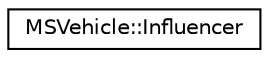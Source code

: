 digraph "Graphical Class Hierarchy"
{
  edge [fontname="Helvetica",fontsize="10",labelfontname="Helvetica",labelfontsize="10"];
  node [fontname="Helvetica",fontsize="10",shape=record];
  rankdir="LR";
  Node0 [label="MSVehicle::Influencer",height=0.2,width=0.4,color="black", fillcolor="white", style="filled",URL="$dd/d39/class_m_s_vehicle_1_1_influencer.html",tooltip="Changes the wished vehicle speed / lanes. "];
}
